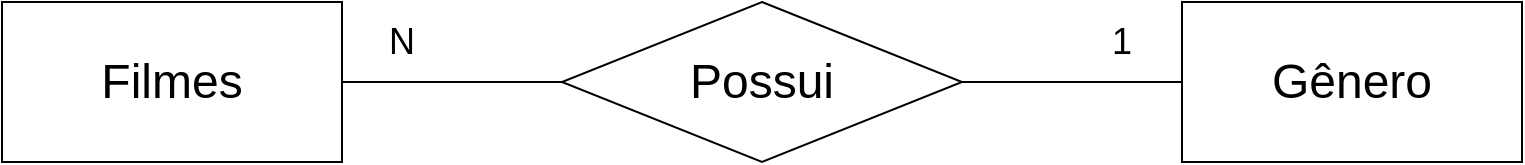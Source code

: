 <mxfile version="14.1.8" type="device"><diagram id="D6bpWe8EooGuELfMgvTR" name="Página-1"><mxGraphModel dx="1086" dy="806" grid="1" gridSize="10" guides="1" tooltips="1" connect="1" arrows="1" fold="1" page="1" pageScale="1" pageWidth="827" pageHeight="1169" math="0" shadow="0"><root><mxCell id="0"/><mxCell id="1" parent="0"/><mxCell id="hhbY3Ge96M_t7d_Q4XId-1" value="" style="rounded=0;whiteSpace=wrap;html=1;" parent="1" vertex="1"><mxGeometry x="40" y="240" width="170" height="80" as="geometry"/></mxCell><mxCell id="hhbY3Ge96M_t7d_Q4XId-2" value="" style="rounded=0;whiteSpace=wrap;html=1;" parent="1" vertex="1"><mxGeometry x="630" y="240" width="170" height="80" as="geometry"/></mxCell><mxCell id="hhbY3Ge96M_t7d_Q4XId-8" style="edgeStyle=orthogonalEdgeStyle;rounded=0;orthogonalLoop=1;jettySize=auto;html=1;endArrow=none;endFill=0;" parent="1" source="hhbY3Ge96M_t7d_Q4XId-3" target="hhbY3Ge96M_t7d_Q4XId-2" edge="1"><mxGeometry relative="1" as="geometry"/></mxCell><mxCell id="hhbY3Ge96M_t7d_Q4XId-9" style="edgeStyle=orthogonalEdgeStyle;rounded=0;orthogonalLoop=1;jettySize=auto;html=1;endArrow=none;endFill=0;" parent="1" source="hhbY3Ge96M_t7d_Q4XId-3" target="hhbY3Ge96M_t7d_Q4XId-1" edge="1"><mxGeometry relative="1" as="geometry"/></mxCell><mxCell id="hhbY3Ge96M_t7d_Q4XId-3" value="" style="rhombus;whiteSpace=wrap;html=1;" parent="1" vertex="1"><mxGeometry x="320" y="240" width="200" height="80" as="geometry"/></mxCell><mxCell id="hhbY3Ge96M_t7d_Q4XId-5" value="&lt;font style=&quot;font-size: 24px&quot;&gt;Filmes&lt;/font&gt;" style="text;html=1;strokeColor=none;fillColor=none;align=center;verticalAlign=middle;whiteSpace=wrap;rounded=0;" parent="1" vertex="1"><mxGeometry x="65" y="250" width="120" height="60" as="geometry"/></mxCell><mxCell id="hhbY3Ge96M_t7d_Q4XId-6" value="&lt;span style=&quot;font-size: 24px&quot;&gt;Possui&lt;/span&gt;" style="text;html=1;strokeColor=none;fillColor=none;align=center;verticalAlign=middle;whiteSpace=wrap;rounded=0;" parent="1" vertex="1"><mxGeometry x="360" y="250" width="120" height="60" as="geometry"/></mxCell><mxCell id="hhbY3Ge96M_t7d_Q4XId-7" value="&lt;span style=&quot;font-size: 24px&quot;&gt;Gênero&lt;/span&gt;" style="text;html=1;strokeColor=none;fillColor=none;align=center;verticalAlign=middle;whiteSpace=wrap;rounded=0;" parent="1" vertex="1"><mxGeometry x="655" y="250" width="120" height="60" as="geometry"/></mxCell><mxCell id="hhbY3Ge96M_t7d_Q4XId-11" value="&lt;span style=&quot;font-size: 18px&quot;&gt;N&lt;/span&gt;" style="text;html=1;strokeColor=none;fillColor=none;align=center;verticalAlign=middle;whiteSpace=wrap;rounded=0;" parent="1" vertex="1"><mxGeometry x="220" y="250" width="40" height="20" as="geometry"/></mxCell><mxCell id="hhbY3Ge96M_t7d_Q4XId-12" value="&lt;span style=&quot;font-size: 18px&quot;&gt;1&lt;/span&gt;" style="text;html=1;strokeColor=none;fillColor=none;align=center;verticalAlign=middle;whiteSpace=wrap;rounded=0;" parent="1" vertex="1"><mxGeometry x="580" y="250" width="40" height="20" as="geometry"/></mxCell></root></mxGraphModel></diagram></mxfile>